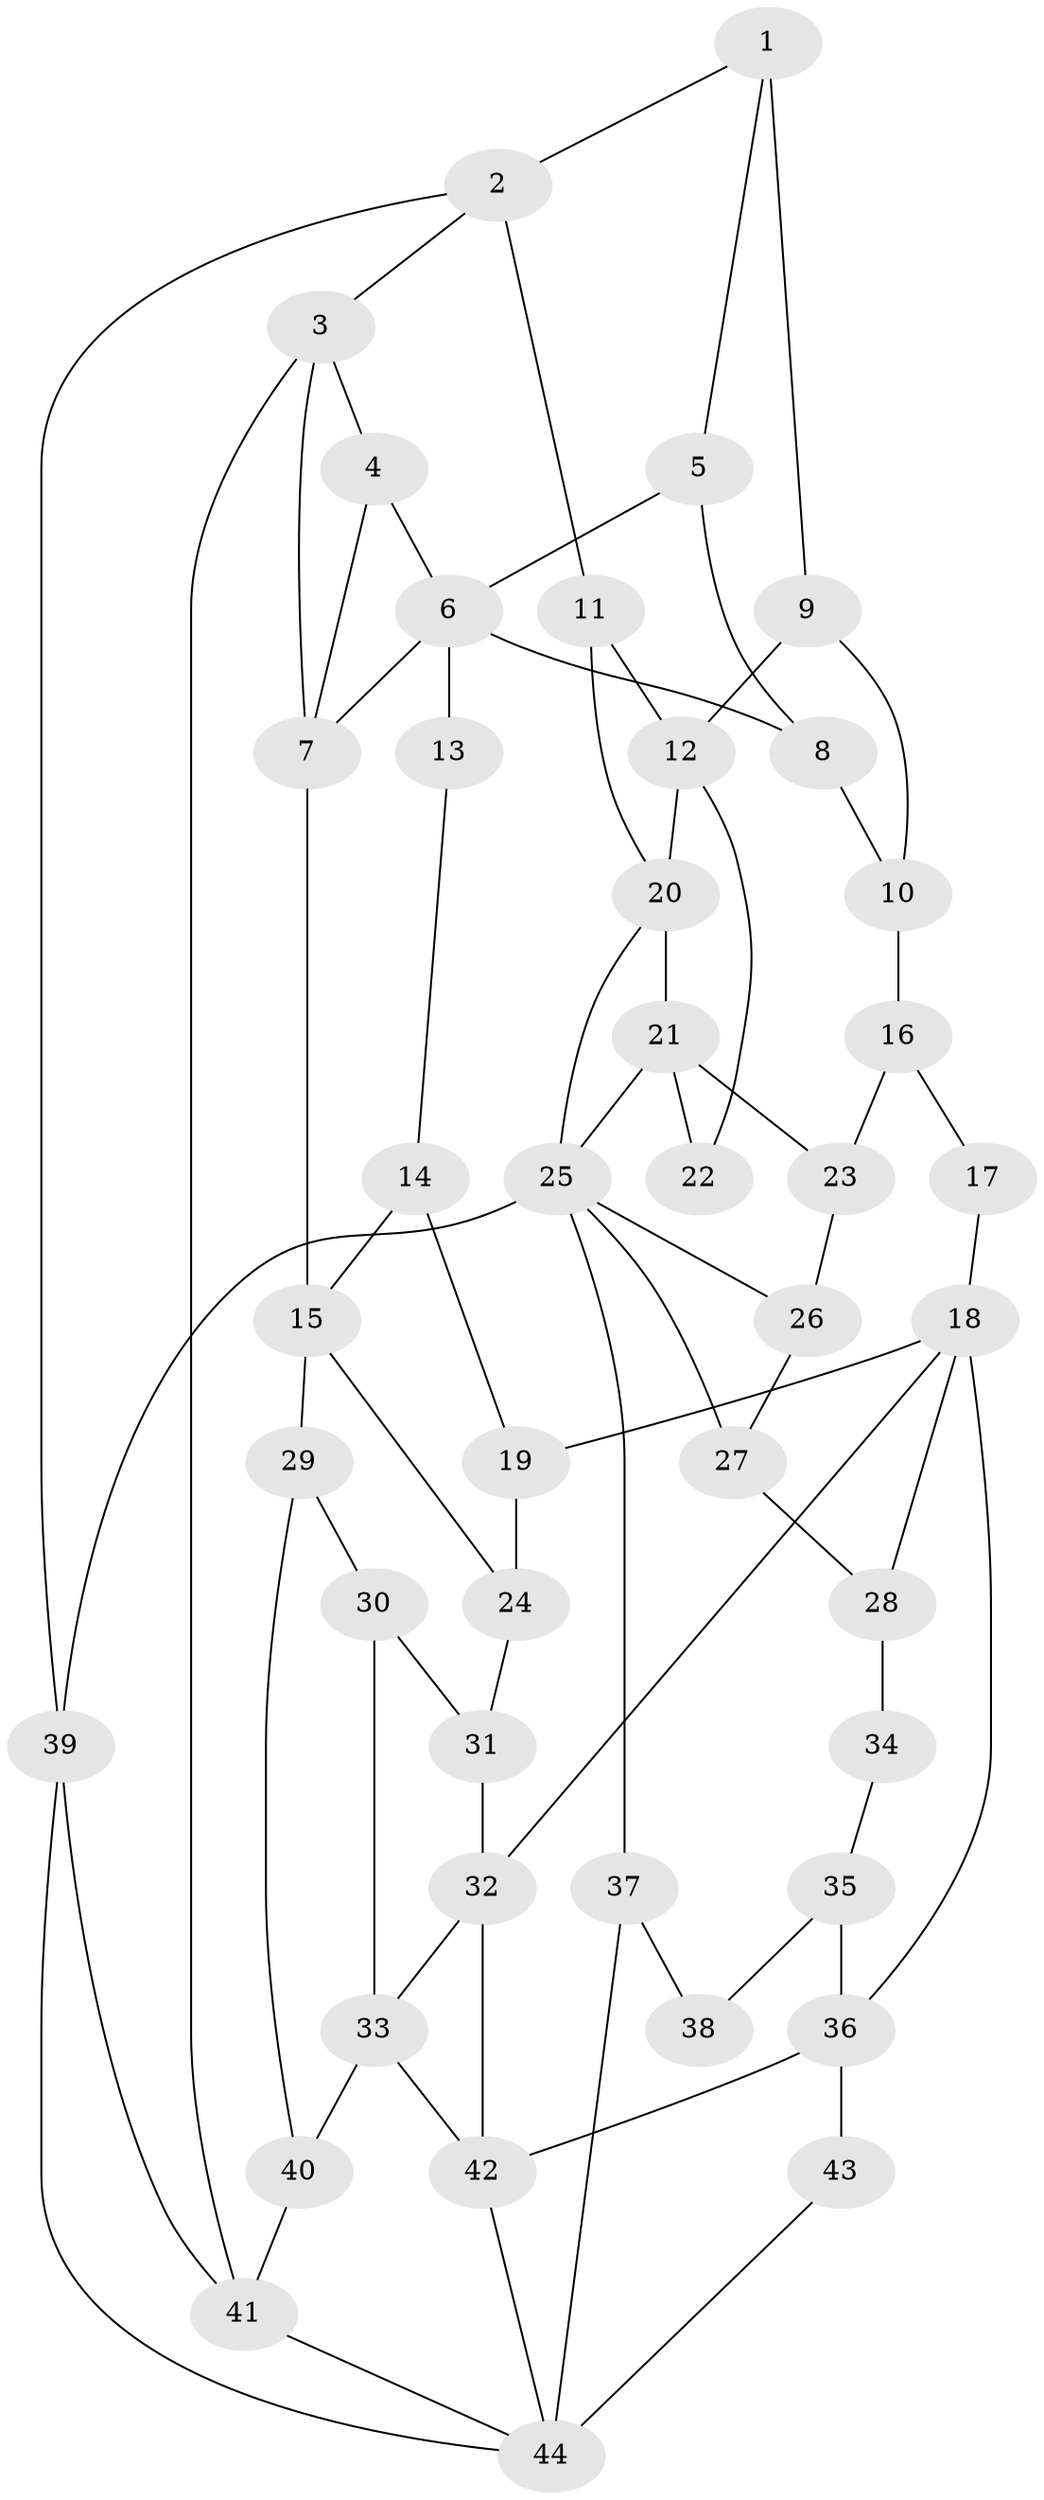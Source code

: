 // original degree distribution, {3: 0.03409090909090909, 4: 0.22727272727272727, 5: 0.5113636363636364, 6: 0.22727272727272727}
// Generated by graph-tools (version 1.1) at 2025/54/03/04/25 22:54:48]
// undirected, 44 vertices, 74 edges
graph export_dot {
  node [color=gray90,style=filled];
  1;
  2;
  3;
  4;
  5;
  6;
  7;
  8;
  9;
  10;
  11;
  12;
  13;
  14;
  15;
  16;
  17;
  18;
  19;
  20;
  21;
  22;
  23;
  24;
  25;
  26;
  27;
  28;
  29;
  30;
  31;
  32;
  33;
  34;
  35;
  36;
  37;
  38;
  39;
  40;
  41;
  42;
  43;
  44;
  1 -- 2 [weight=1.0];
  1 -- 5 [weight=1.0];
  1 -- 9 [weight=2.0];
  2 -- 3 [weight=1.0];
  2 -- 11 [weight=1.0];
  2 -- 39 [weight=1.0];
  3 -- 4 [weight=1.0];
  3 -- 7 [weight=1.0];
  3 -- 41 [weight=1.0];
  4 -- 6 [weight=1.0];
  4 -- 7 [weight=1.0];
  5 -- 6 [weight=1.0];
  5 -- 8 [weight=1.0];
  6 -- 7 [weight=1.0];
  6 -- 8 [weight=1.0];
  6 -- 13 [weight=2.0];
  7 -- 15 [weight=2.0];
  8 -- 10 [weight=1.0];
  9 -- 10 [weight=1.0];
  9 -- 12 [weight=2.0];
  10 -- 16 [weight=1.0];
  11 -- 12 [weight=1.0];
  11 -- 20 [weight=1.0];
  12 -- 20 [weight=1.0];
  12 -- 22 [weight=1.0];
  13 -- 14 [weight=1.0];
  14 -- 15 [weight=1.0];
  14 -- 19 [weight=1.0];
  15 -- 24 [weight=1.0];
  15 -- 29 [weight=1.0];
  16 -- 17 [weight=1.0];
  16 -- 23 [weight=1.0];
  17 -- 18 [weight=2.0];
  18 -- 19 [weight=1.0];
  18 -- 28 [weight=1.0];
  18 -- 32 [weight=1.0];
  18 -- 36 [weight=1.0];
  19 -- 24 [weight=1.0];
  20 -- 21 [weight=2.0];
  20 -- 25 [weight=1.0];
  21 -- 22 [weight=2.0];
  21 -- 23 [weight=1.0];
  21 -- 25 [weight=1.0];
  23 -- 26 [weight=1.0];
  24 -- 31 [weight=1.0];
  25 -- 26 [weight=1.0];
  25 -- 27 [weight=1.0];
  25 -- 37 [weight=1.0];
  25 -- 39 [weight=1.0];
  26 -- 27 [weight=1.0];
  27 -- 28 [weight=1.0];
  28 -- 34 [weight=1.0];
  29 -- 30 [weight=1.0];
  29 -- 40 [weight=1.0];
  30 -- 31 [weight=1.0];
  30 -- 33 [weight=2.0];
  31 -- 32 [weight=1.0];
  32 -- 33 [weight=1.0];
  32 -- 42 [weight=1.0];
  33 -- 40 [weight=1.0];
  33 -- 42 [weight=1.0];
  34 -- 35 [weight=2.0];
  35 -- 36 [weight=2.0];
  35 -- 38 [weight=2.0];
  36 -- 42 [weight=1.0];
  36 -- 43 [weight=2.0];
  37 -- 38 [weight=2.0];
  37 -- 44 [weight=2.0];
  39 -- 41 [weight=1.0];
  39 -- 44 [weight=1.0];
  40 -- 41 [weight=1.0];
  41 -- 44 [weight=1.0];
  42 -- 44 [weight=1.0];
  43 -- 44 [weight=1.0];
}
